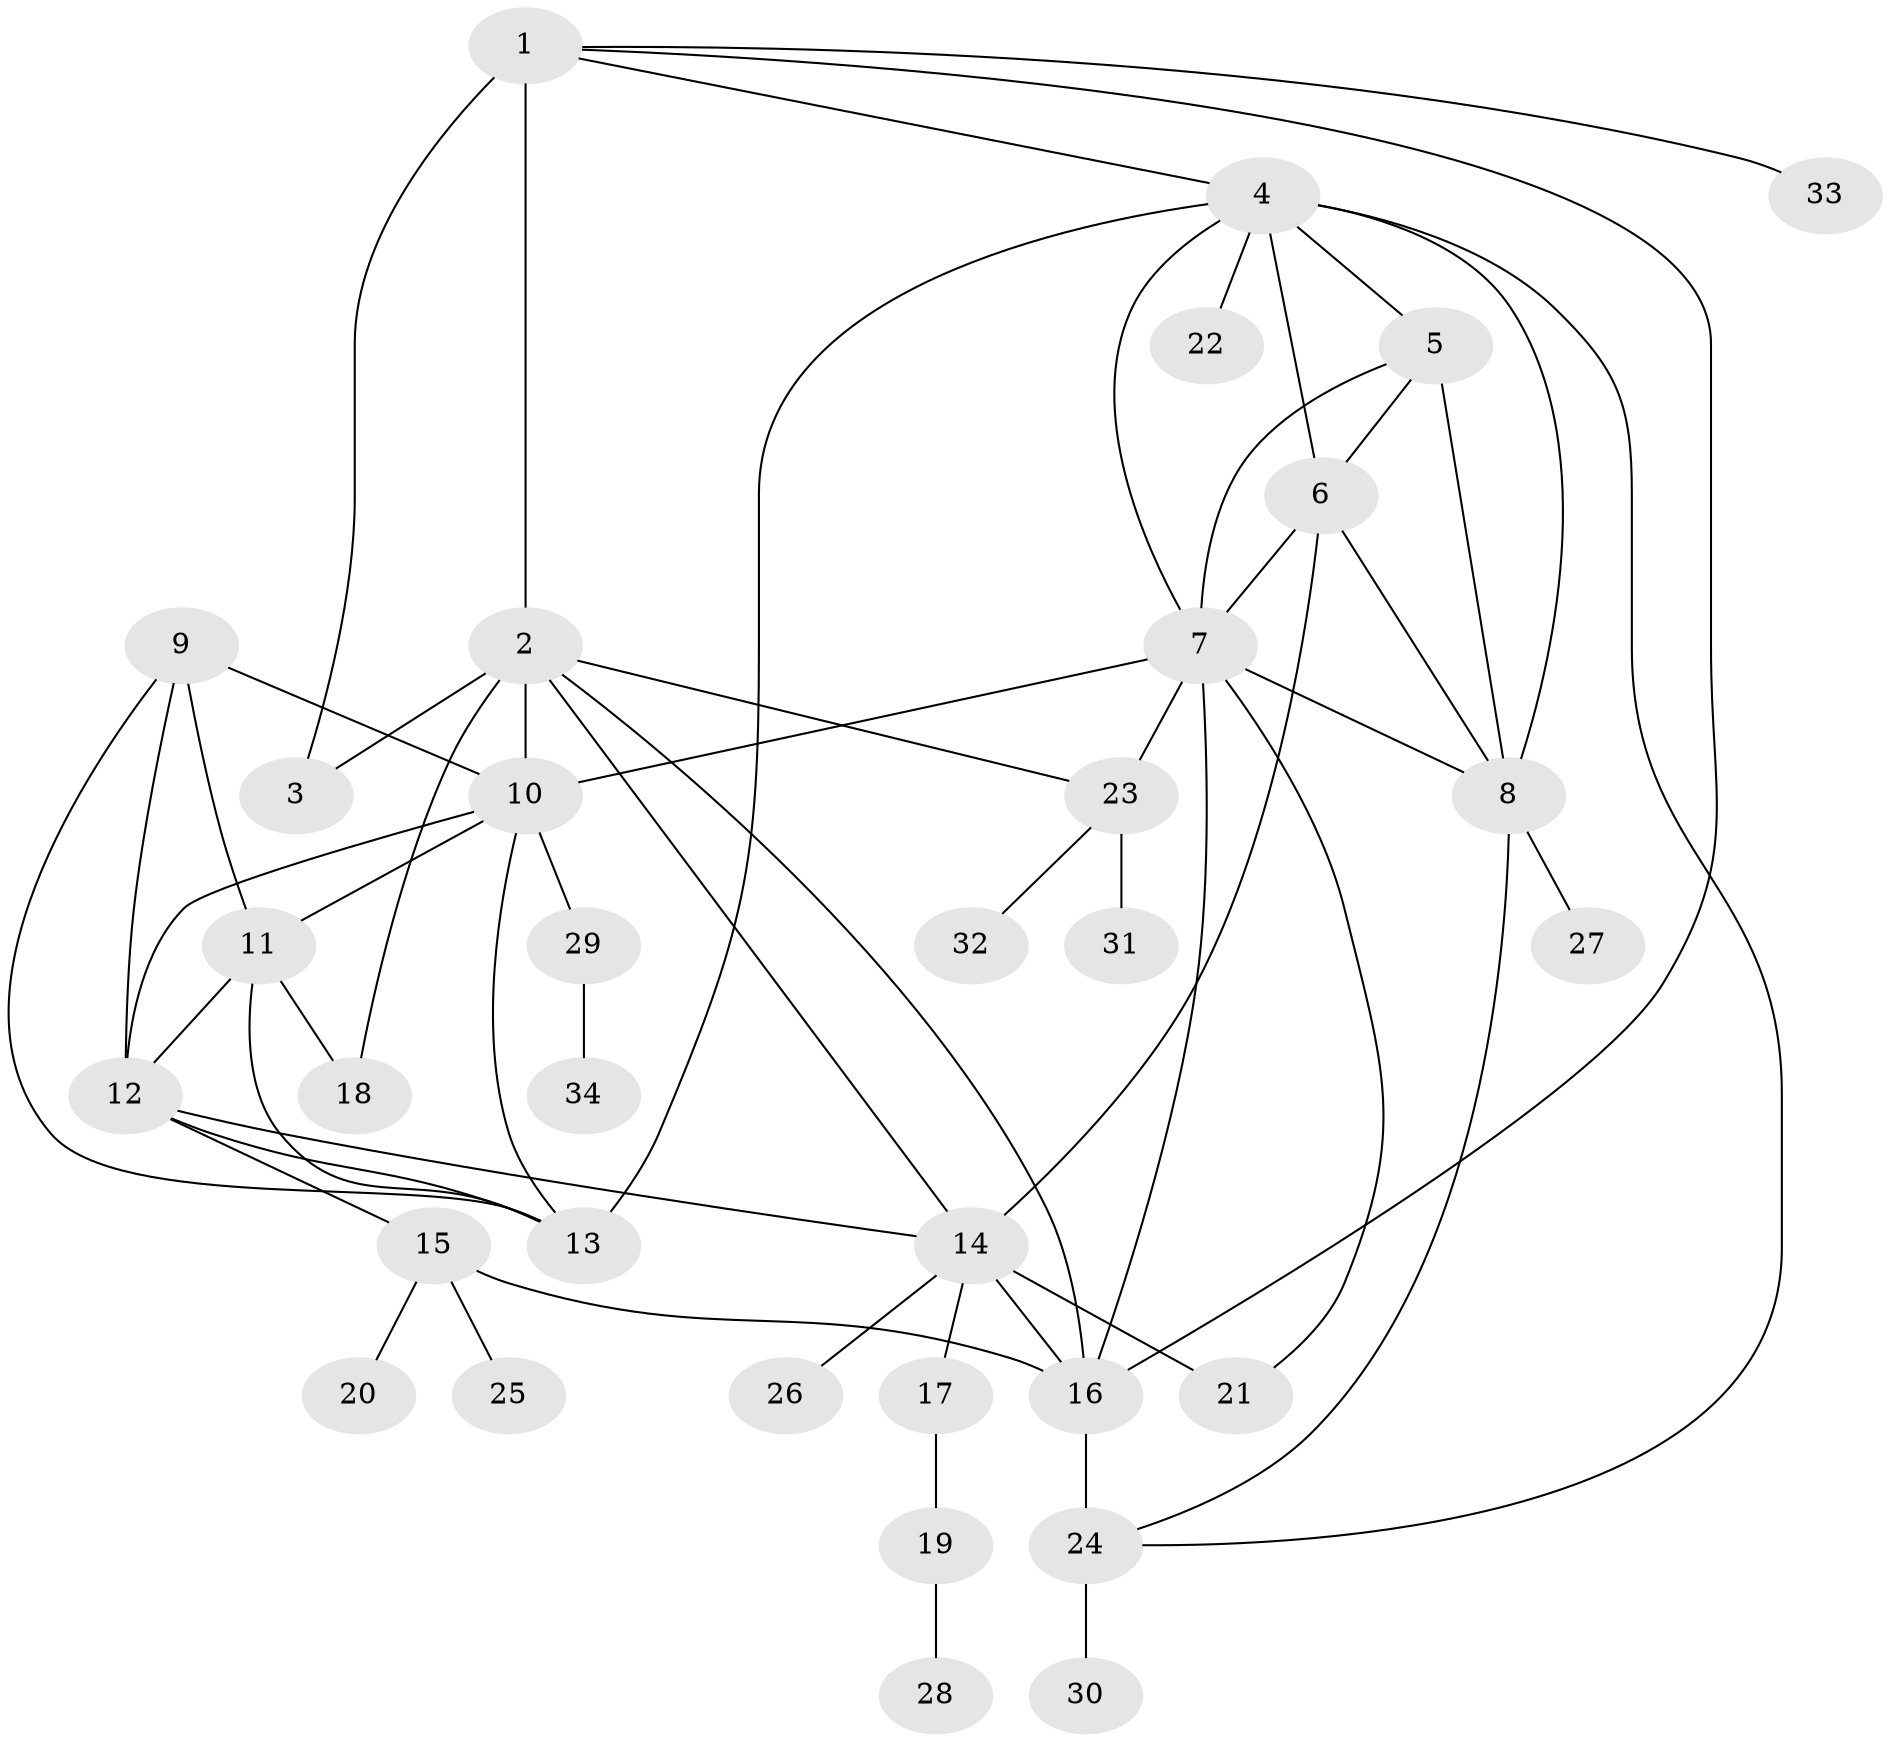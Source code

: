 // original degree distribution, {9: 0.035398230088495575, 6: 0.061946902654867256, 7: 0.02654867256637168, 8: 0.02654867256637168, 10: 0.008849557522123894, 5: 0.02654867256637168, 11: 0.02654867256637168, 12: 0.008849557522123894, 1: 0.5486725663716814, 2: 0.19469026548672566, 4: 0.008849557522123894, 3: 0.02654867256637168}
// Generated by graph-tools (version 1.1) at 2025/52/03/04/25 22:52:19]
// undirected, 34 vertices, 59 edges
graph export_dot {
  node [color=gray90,style=filled];
  1;
  2;
  3;
  4;
  5;
  6;
  7;
  8;
  9;
  10;
  11;
  12;
  13;
  14;
  15;
  16;
  17;
  18;
  19;
  20;
  21;
  22;
  23;
  24;
  25;
  26;
  27;
  28;
  29;
  30;
  31;
  32;
  33;
  34;
  1 -- 2 [weight=3.0];
  1 -- 3 [weight=1.0];
  1 -- 4 [weight=1.0];
  1 -- 16 [weight=1.0];
  1 -- 33 [weight=1.0];
  2 -- 3 [weight=3.0];
  2 -- 10 [weight=1.0];
  2 -- 14 [weight=1.0];
  2 -- 16 [weight=1.0];
  2 -- 18 [weight=2.0];
  2 -- 23 [weight=1.0];
  4 -- 5 [weight=1.0];
  4 -- 6 [weight=1.0];
  4 -- 7 [weight=1.0];
  4 -- 8 [weight=1.0];
  4 -- 13 [weight=1.0];
  4 -- 22 [weight=1.0];
  4 -- 24 [weight=1.0];
  5 -- 6 [weight=1.0];
  5 -- 7 [weight=1.0];
  5 -- 8 [weight=1.0];
  6 -- 7 [weight=1.0];
  6 -- 8 [weight=1.0];
  6 -- 14 [weight=1.0];
  7 -- 8 [weight=5.0];
  7 -- 10 [weight=1.0];
  7 -- 16 [weight=2.0];
  7 -- 21 [weight=1.0];
  7 -- 23 [weight=2.0];
  8 -- 24 [weight=1.0];
  8 -- 27 [weight=1.0];
  9 -- 10 [weight=1.0];
  9 -- 11 [weight=4.0];
  9 -- 12 [weight=1.0];
  9 -- 13 [weight=1.0];
  10 -- 11 [weight=1.0];
  10 -- 12 [weight=1.0];
  10 -- 13 [weight=1.0];
  10 -- 29 [weight=2.0];
  11 -- 12 [weight=1.0];
  11 -- 13 [weight=1.0];
  11 -- 18 [weight=1.0];
  12 -- 13 [weight=1.0];
  12 -- 14 [weight=1.0];
  12 -- 15 [weight=1.0];
  14 -- 16 [weight=1.0];
  14 -- 17 [weight=2.0];
  14 -- 21 [weight=4.0];
  14 -- 26 [weight=1.0];
  15 -- 16 [weight=4.0];
  15 -- 20 [weight=1.0];
  15 -- 25 [weight=1.0];
  16 -- 24 [weight=6.0];
  17 -- 19 [weight=1.0];
  19 -- 28 [weight=1.0];
  23 -- 31 [weight=1.0];
  23 -- 32 [weight=1.0];
  24 -- 30 [weight=1.0];
  29 -- 34 [weight=1.0];
}
